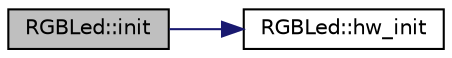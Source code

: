 digraph "RGBLed::init"
{
 // INTERACTIVE_SVG=YES
  edge [fontname="Helvetica",fontsize="10",labelfontname="Helvetica",labelfontsize="10"];
  node [fontname="Helvetica",fontsize="10",shape=record];
  rankdir="LR";
  Node1 [label="RGBLed::init",height=0.2,width=0.4,color="black", fillcolor="grey75", style="filled" fontcolor="black"];
  Node1 -> Node2 [color="midnightblue",fontsize="10",style="solid",fontname="Helvetica"];
  Node2 [label="RGBLed::hw_init",height=0.2,width=0.4,color="black", fillcolor="white", style="filled",URL="$classRGBLed.html#aea49021a24c20c6dee7734df3d58186d"];
}
